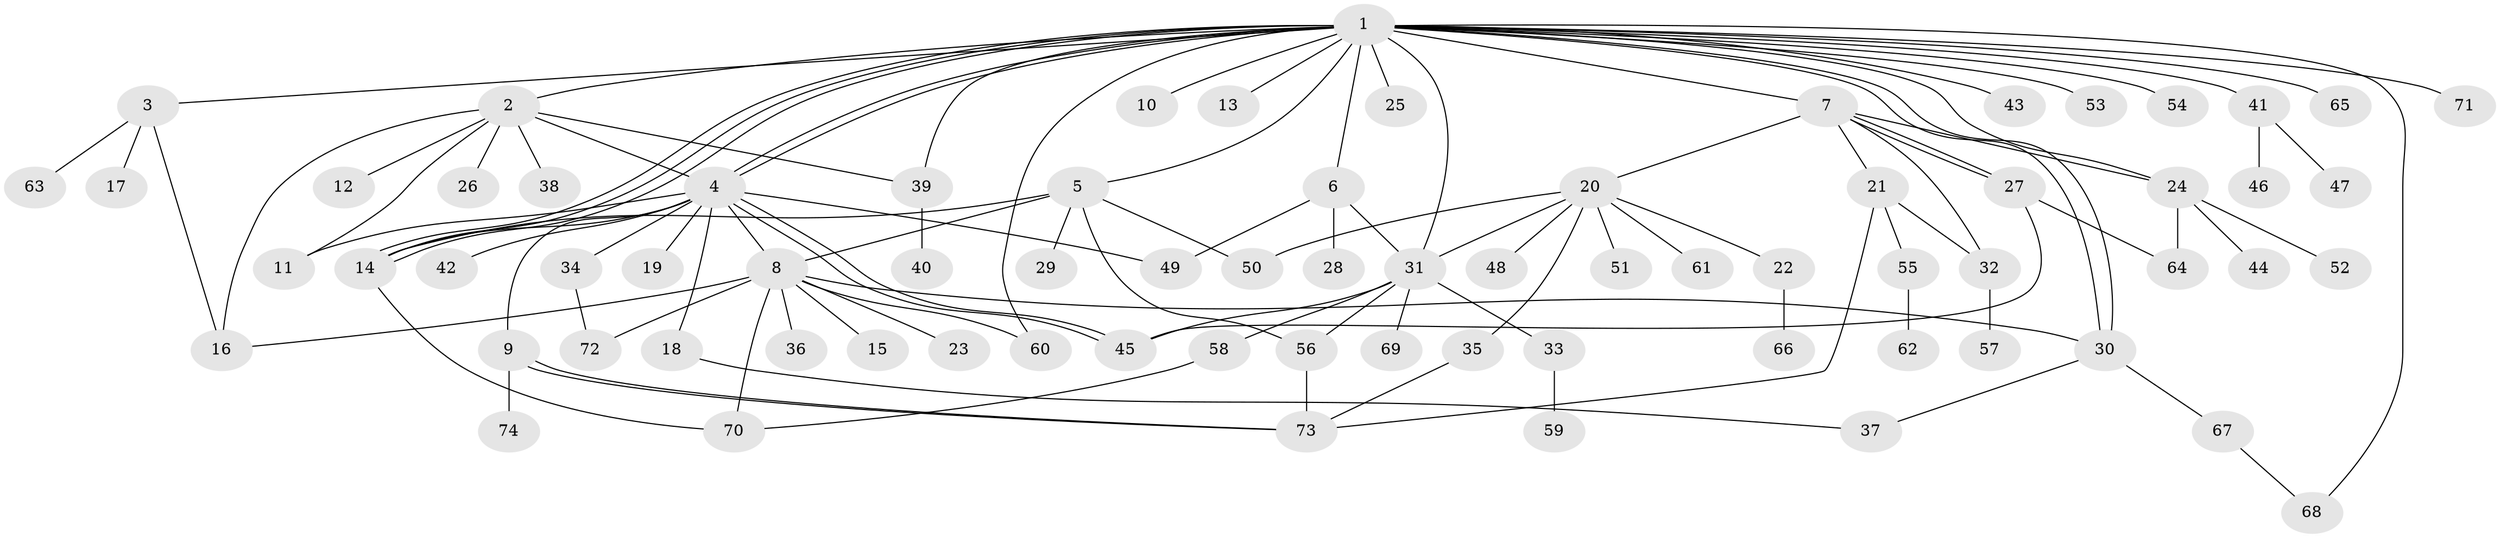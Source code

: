 // coarse degree distribution, {18: 0.0196078431372549, 1: 0.6274509803921569, 7: 0.0196078431372549, 6: 0.0196078431372549, 8: 0.0196078431372549, 4: 0.0196078431372549, 2: 0.17647058823529413, 15: 0.0196078431372549, 3: 0.0392156862745098, 10: 0.0392156862745098}
// Generated by graph-tools (version 1.1) at 2025/51/03/04/25 21:51:25]
// undirected, 74 vertices, 108 edges
graph export_dot {
graph [start="1"]
  node [color=gray90,style=filled];
  1;
  2;
  3;
  4;
  5;
  6;
  7;
  8;
  9;
  10;
  11;
  12;
  13;
  14;
  15;
  16;
  17;
  18;
  19;
  20;
  21;
  22;
  23;
  24;
  25;
  26;
  27;
  28;
  29;
  30;
  31;
  32;
  33;
  34;
  35;
  36;
  37;
  38;
  39;
  40;
  41;
  42;
  43;
  44;
  45;
  46;
  47;
  48;
  49;
  50;
  51;
  52;
  53;
  54;
  55;
  56;
  57;
  58;
  59;
  60;
  61;
  62;
  63;
  64;
  65;
  66;
  67;
  68;
  69;
  70;
  71;
  72;
  73;
  74;
  1 -- 2;
  1 -- 3;
  1 -- 4;
  1 -- 4;
  1 -- 5;
  1 -- 6;
  1 -- 7;
  1 -- 10;
  1 -- 13;
  1 -- 14;
  1 -- 14;
  1 -- 14;
  1 -- 24;
  1 -- 25;
  1 -- 30;
  1 -- 30;
  1 -- 31;
  1 -- 39;
  1 -- 41;
  1 -- 43;
  1 -- 53;
  1 -- 54;
  1 -- 60;
  1 -- 65;
  1 -- 68;
  1 -- 71;
  2 -- 4;
  2 -- 11;
  2 -- 12;
  2 -- 16;
  2 -- 26;
  2 -- 38;
  2 -- 39;
  3 -- 16;
  3 -- 17;
  3 -- 63;
  4 -- 8;
  4 -- 9;
  4 -- 11;
  4 -- 14;
  4 -- 18;
  4 -- 19;
  4 -- 34;
  4 -- 42;
  4 -- 45;
  4 -- 45;
  4 -- 49;
  5 -- 8;
  5 -- 14;
  5 -- 29;
  5 -- 50;
  5 -- 56;
  6 -- 28;
  6 -- 31;
  6 -- 49;
  7 -- 20;
  7 -- 21;
  7 -- 24;
  7 -- 27;
  7 -- 27;
  7 -- 32;
  8 -- 15;
  8 -- 16;
  8 -- 23;
  8 -- 30;
  8 -- 36;
  8 -- 60;
  8 -- 70;
  8 -- 72;
  9 -- 73;
  9 -- 73;
  9 -- 74;
  14 -- 70;
  18 -- 37;
  20 -- 22;
  20 -- 31;
  20 -- 35;
  20 -- 48;
  20 -- 50;
  20 -- 51;
  20 -- 61;
  21 -- 32;
  21 -- 55;
  21 -- 73;
  22 -- 66;
  24 -- 44;
  24 -- 52;
  24 -- 64;
  27 -- 45;
  27 -- 64;
  30 -- 37;
  30 -- 67;
  31 -- 33;
  31 -- 45;
  31 -- 56;
  31 -- 58;
  31 -- 69;
  32 -- 57;
  33 -- 59;
  34 -- 72;
  35 -- 73;
  39 -- 40;
  41 -- 46;
  41 -- 47;
  55 -- 62;
  56 -- 73;
  58 -- 70;
  67 -- 68;
}
